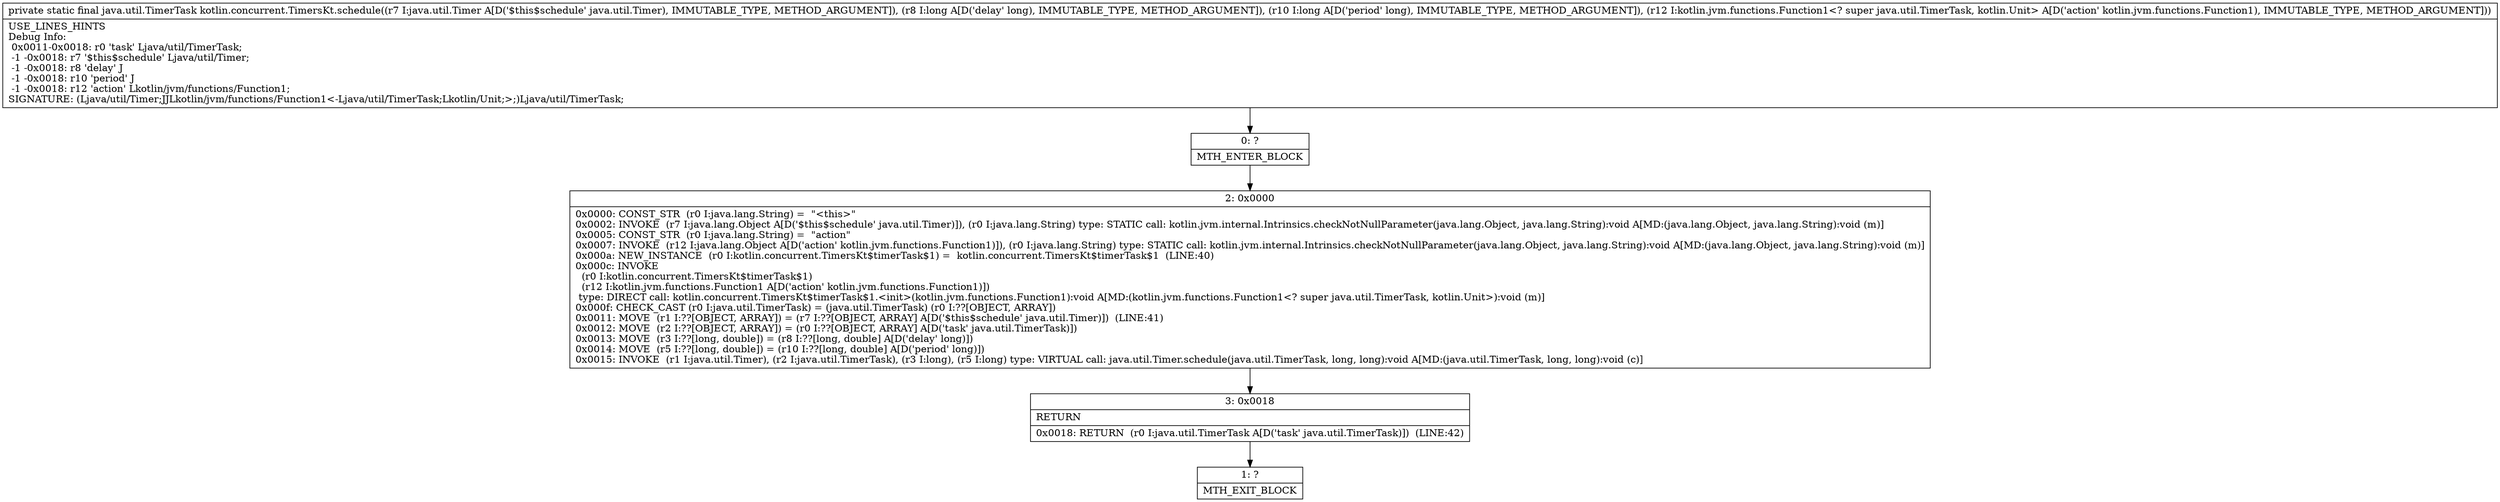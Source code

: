 digraph "CFG forkotlin.concurrent.TimersKt.schedule(Ljava\/util\/Timer;JJLkotlin\/jvm\/functions\/Function1;)Ljava\/util\/TimerTask;" {
Node_0 [shape=record,label="{0\:\ ?|MTH_ENTER_BLOCK\l}"];
Node_2 [shape=record,label="{2\:\ 0x0000|0x0000: CONST_STR  (r0 I:java.lang.String) =  \"\<this\>\" \l0x0002: INVOKE  (r7 I:java.lang.Object A[D('$this$schedule' java.util.Timer)]), (r0 I:java.lang.String) type: STATIC call: kotlin.jvm.internal.Intrinsics.checkNotNullParameter(java.lang.Object, java.lang.String):void A[MD:(java.lang.Object, java.lang.String):void (m)]\l0x0005: CONST_STR  (r0 I:java.lang.String) =  \"action\" \l0x0007: INVOKE  (r12 I:java.lang.Object A[D('action' kotlin.jvm.functions.Function1)]), (r0 I:java.lang.String) type: STATIC call: kotlin.jvm.internal.Intrinsics.checkNotNullParameter(java.lang.Object, java.lang.String):void A[MD:(java.lang.Object, java.lang.String):void (m)]\l0x000a: NEW_INSTANCE  (r0 I:kotlin.concurrent.TimersKt$timerTask$1) =  kotlin.concurrent.TimersKt$timerTask$1  (LINE:40)\l0x000c: INVOKE  \l  (r0 I:kotlin.concurrent.TimersKt$timerTask$1)\l  (r12 I:kotlin.jvm.functions.Function1 A[D('action' kotlin.jvm.functions.Function1)])\l type: DIRECT call: kotlin.concurrent.TimersKt$timerTask$1.\<init\>(kotlin.jvm.functions.Function1):void A[MD:(kotlin.jvm.functions.Function1\<? super java.util.TimerTask, kotlin.Unit\>):void (m)]\l0x000f: CHECK_CAST (r0 I:java.util.TimerTask) = (java.util.TimerTask) (r0 I:??[OBJECT, ARRAY]) \l0x0011: MOVE  (r1 I:??[OBJECT, ARRAY]) = (r7 I:??[OBJECT, ARRAY] A[D('$this$schedule' java.util.Timer)])  (LINE:41)\l0x0012: MOVE  (r2 I:??[OBJECT, ARRAY]) = (r0 I:??[OBJECT, ARRAY] A[D('task' java.util.TimerTask)]) \l0x0013: MOVE  (r3 I:??[long, double]) = (r8 I:??[long, double] A[D('delay' long)]) \l0x0014: MOVE  (r5 I:??[long, double]) = (r10 I:??[long, double] A[D('period' long)]) \l0x0015: INVOKE  (r1 I:java.util.Timer), (r2 I:java.util.TimerTask), (r3 I:long), (r5 I:long) type: VIRTUAL call: java.util.Timer.schedule(java.util.TimerTask, long, long):void A[MD:(java.util.TimerTask, long, long):void (c)]\l}"];
Node_3 [shape=record,label="{3\:\ 0x0018|RETURN\l|0x0018: RETURN  (r0 I:java.util.TimerTask A[D('task' java.util.TimerTask)])  (LINE:42)\l}"];
Node_1 [shape=record,label="{1\:\ ?|MTH_EXIT_BLOCK\l}"];
MethodNode[shape=record,label="{private static final java.util.TimerTask kotlin.concurrent.TimersKt.schedule((r7 I:java.util.Timer A[D('$this$schedule' java.util.Timer), IMMUTABLE_TYPE, METHOD_ARGUMENT]), (r8 I:long A[D('delay' long), IMMUTABLE_TYPE, METHOD_ARGUMENT]), (r10 I:long A[D('period' long), IMMUTABLE_TYPE, METHOD_ARGUMENT]), (r12 I:kotlin.jvm.functions.Function1\<? super java.util.TimerTask, kotlin.Unit\> A[D('action' kotlin.jvm.functions.Function1), IMMUTABLE_TYPE, METHOD_ARGUMENT]))  | USE_LINES_HINTS\lDebug Info:\l  0x0011\-0x0018: r0 'task' Ljava\/util\/TimerTask;\l  \-1 \-0x0018: r7 '$this$schedule' Ljava\/util\/Timer;\l  \-1 \-0x0018: r8 'delay' J\l  \-1 \-0x0018: r10 'period' J\l  \-1 \-0x0018: r12 'action' Lkotlin\/jvm\/functions\/Function1;\lSIGNATURE: (Ljava\/util\/Timer;JJLkotlin\/jvm\/functions\/Function1\<\-Ljava\/util\/TimerTask;Lkotlin\/Unit;\>;)Ljava\/util\/TimerTask;\l}"];
MethodNode -> Node_0;Node_0 -> Node_2;
Node_2 -> Node_3;
Node_3 -> Node_1;
}


